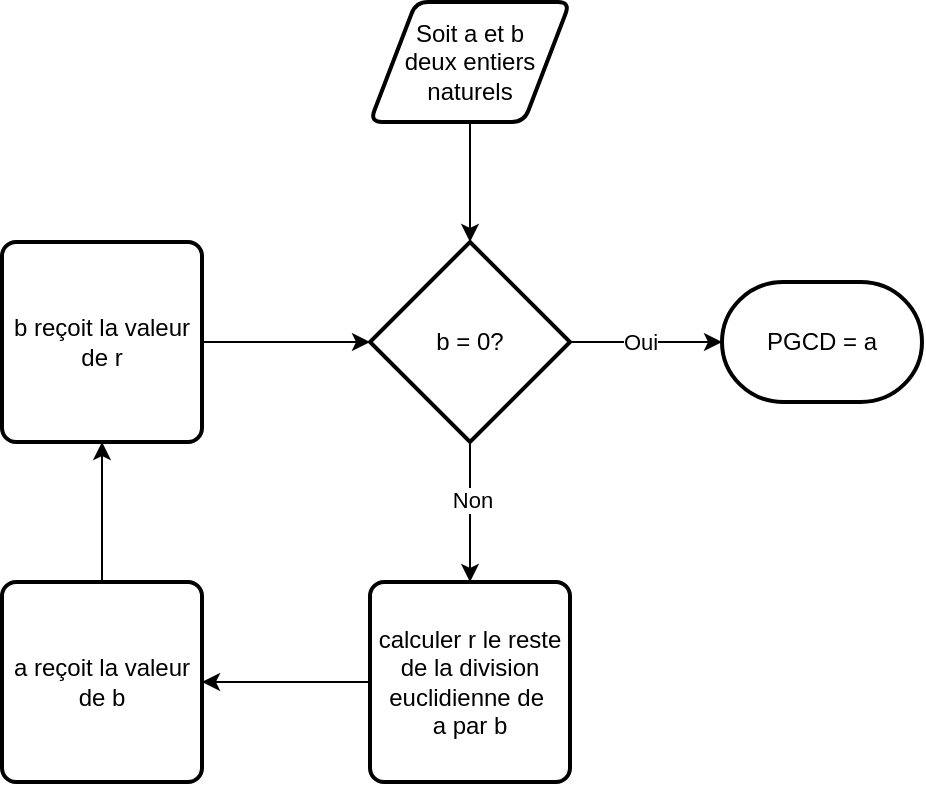<mxfile version="13.0.1" type="device"><diagram id="C5RBs43oDa-KdzZeNtuy" name="Page-1"><mxGraphModel dx="749" dy="528" grid="1" gridSize="10" guides="1" tooltips="1" connect="1" arrows="1" fold="1" page="1" pageScale="1" pageWidth="827" pageHeight="1169" math="0" shadow="0"><root><mxCell id="WIyWlLk6GJQsqaUBKTNV-0"/><mxCell id="WIyWlLk6GJQsqaUBKTNV-1" parent="WIyWlLk6GJQsqaUBKTNV-0"/><mxCell id="Hx1tj2gRYLpajr8iECyy-6" style="edgeStyle=orthogonalEdgeStyle;rounded=0;orthogonalLoop=1;jettySize=auto;html=1;exitX=0.5;exitY=1;exitDx=0;exitDy=0;entryX=0.5;entryY=0;entryDx=0;entryDy=0;entryPerimeter=0;" edge="1" parent="WIyWlLk6GJQsqaUBKTNV-1" source="Hx1tj2gRYLpajr8iECyy-0" target="Hx1tj2gRYLpajr8iECyy-1"><mxGeometry relative="1" as="geometry"/></mxCell><mxCell id="Hx1tj2gRYLpajr8iECyy-0" value="Soit a et b&lt;br&gt;deux entiers&lt;br&gt;naturels" style="shape=parallelogram;html=1;strokeWidth=2;perimeter=parallelogramPerimeter;whiteSpace=wrap;rounded=1;arcSize=12;size=0.23;" vertex="1" parent="WIyWlLk6GJQsqaUBKTNV-1"><mxGeometry x="364" y="140" width="100" height="60" as="geometry"/></mxCell><mxCell id="Hx1tj2gRYLpajr8iECyy-5" style="edgeStyle=orthogonalEdgeStyle;rounded=0;orthogonalLoop=1;jettySize=auto;html=1;exitX=1;exitY=0.5;exitDx=0;exitDy=0;exitPerimeter=0;entryX=0;entryY=0.5;entryDx=0;entryDy=0;entryPerimeter=0;" edge="1" parent="WIyWlLk6GJQsqaUBKTNV-1" source="Hx1tj2gRYLpajr8iECyy-1" target="Hx1tj2gRYLpajr8iECyy-3"><mxGeometry relative="1" as="geometry"/></mxCell><mxCell id="Hx1tj2gRYLpajr8iECyy-8" value="Oui" style="edgeLabel;html=1;align=center;verticalAlign=middle;resizable=0;points=[];" vertex="1" connectable="0" parent="Hx1tj2gRYLpajr8iECyy-5"><mxGeometry x="-0.083" relative="1" as="geometry"><mxPoint as="offset"/></mxGeometry></mxCell><mxCell id="Hx1tj2gRYLpajr8iECyy-7" style="edgeStyle=orthogonalEdgeStyle;rounded=0;orthogonalLoop=1;jettySize=auto;html=1;exitX=0.5;exitY=1;exitDx=0;exitDy=0;exitPerimeter=0;entryX=0.5;entryY=0;entryDx=0;entryDy=0;" edge="1" parent="WIyWlLk6GJQsqaUBKTNV-1" source="Hx1tj2gRYLpajr8iECyy-1" target="Hx1tj2gRYLpajr8iECyy-2"><mxGeometry relative="1" as="geometry"/></mxCell><mxCell id="Hx1tj2gRYLpajr8iECyy-9" value="Non" style="edgeLabel;html=1;align=center;verticalAlign=middle;resizable=0;points=[];" vertex="1" connectable="0" parent="Hx1tj2gRYLpajr8iECyy-7"><mxGeometry x="-0.192" y="1" relative="1" as="geometry"><mxPoint as="offset"/></mxGeometry></mxCell><mxCell id="Hx1tj2gRYLpajr8iECyy-1" value="b = 0?" style="strokeWidth=2;html=1;shape=mxgraph.flowchart.decision;whiteSpace=wrap;" vertex="1" parent="WIyWlLk6GJQsqaUBKTNV-1"><mxGeometry x="364" y="260" width="100" height="100" as="geometry"/></mxCell><mxCell id="Hx1tj2gRYLpajr8iECyy-12" style="edgeStyle=orthogonalEdgeStyle;rounded=0;orthogonalLoop=1;jettySize=auto;html=1;exitX=0;exitY=0.5;exitDx=0;exitDy=0;entryX=1;entryY=0.5;entryDx=0;entryDy=0;" edge="1" parent="WIyWlLk6GJQsqaUBKTNV-1" source="Hx1tj2gRYLpajr8iECyy-2" target="Hx1tj2gRYLpajr8iECyy-11"><mxGeometry relative="1" as="geometry"/></mxCell><mxCell id="Hx1tj2gRYLpajr8iECyy-2" value="calculer r le reste de la division&lt;br&gt;euclidienne de&amp;nbsp;&lt;br&gt;a par b" style="rounded=1;whiteSpace=wrap;html=1;absoluteArcSize=1;arcSize=14;strokeWidth=2;" vertex="1" parent="WIyWlLk6GJQsqaUBKTNV-1"><mxGeometry x="364" y="430" width="100" height="100" as="geometry"/></mxCell><mxCell id="Hx1tj2gRYLpajr8iECyy-3" value="PGCD = a" style="strokeWidth=2;html=1;shape=mxgraph.flowchart.terminator;whiteSpace=wrap;" vertex="1" parent="WIyWlLk6GJQsqaUBKTNV-1"><mxGeometry x="540" y="280" width="100" height="60" as="geometry"/></mxCell><mxCell id="Hx1tj2gRYLpajr8iECyy-10" style="edgeStyle=orthogonalEdgeStyle;rounded=0;orthogonalLoop=1;jettySize=auto;html=1;exitX=1;exitY=0.5;exitDx=0;exitDy=0;entryX=0;entryY=0.5;entryDx=0;entryDy=0;entryPerimeter=0;" edge="1" parent="WIyWlLk6GJQsqaUBKTNV-1" source="Hx1tj2gRYLpajr8iECyy-4" target="Hx1tj2gRYLpajr8iECyy-1"><mxGeometry relative="1" as="geometry"/></mxCell><mxCell id="Hx1tj2gRYLpajr8iECyy-4" value="b reçoit la valeur&lt;br&gt;de r" style="rounded=1;whiteSpace=wrap;html=1;absoluteArcSize=1;arcSize=14;strokeWidth=2;" vertex="1" parent="WIyWlLk6GJQsqaUBKTNV-1"><mxGeometry x="180" y="260" width="100" height="100" as="geometry"/></mxCell><mxCell id="Hx1tj2gRYLpajr8iECyy-13" style="edgeStyle=orthogonalEdgeStyle;rounded=0;orthogonalLoop=1;jettySize=auto;html=1;exitX=0.5;exitY=0;exitDx=0;exitDy=0;entryX=0.5;entryY=1;entryDx=0;entryDy=0;" edge="1" parent="WIyWlLk6GJQsqaUBKTNV-1" source="Hx1tj2gRYLpajr8iECyy-11" target="Hx1tj2gRYLpajr8iECyy-4"><mxGeometry relative="1" as="geometry"/></mxCell><mxCell id="Hx1tj2gRYLpajr8iECyy-11" value="a reçoit la valeur&lt;br&gt;de b" style="rounded=1;whiteSpace=wrap;html=1;absoluteArcSize=1;arcSize=14;strokeWidth=2;" vertex="1" parent="WIyWlLk6GJQsqaUBKTNV-1"><mxGeometry x="180" y="430" width="100" height="100" as="geometry"/></mxCell></root></mxGraphModel></diagram></mxfile>